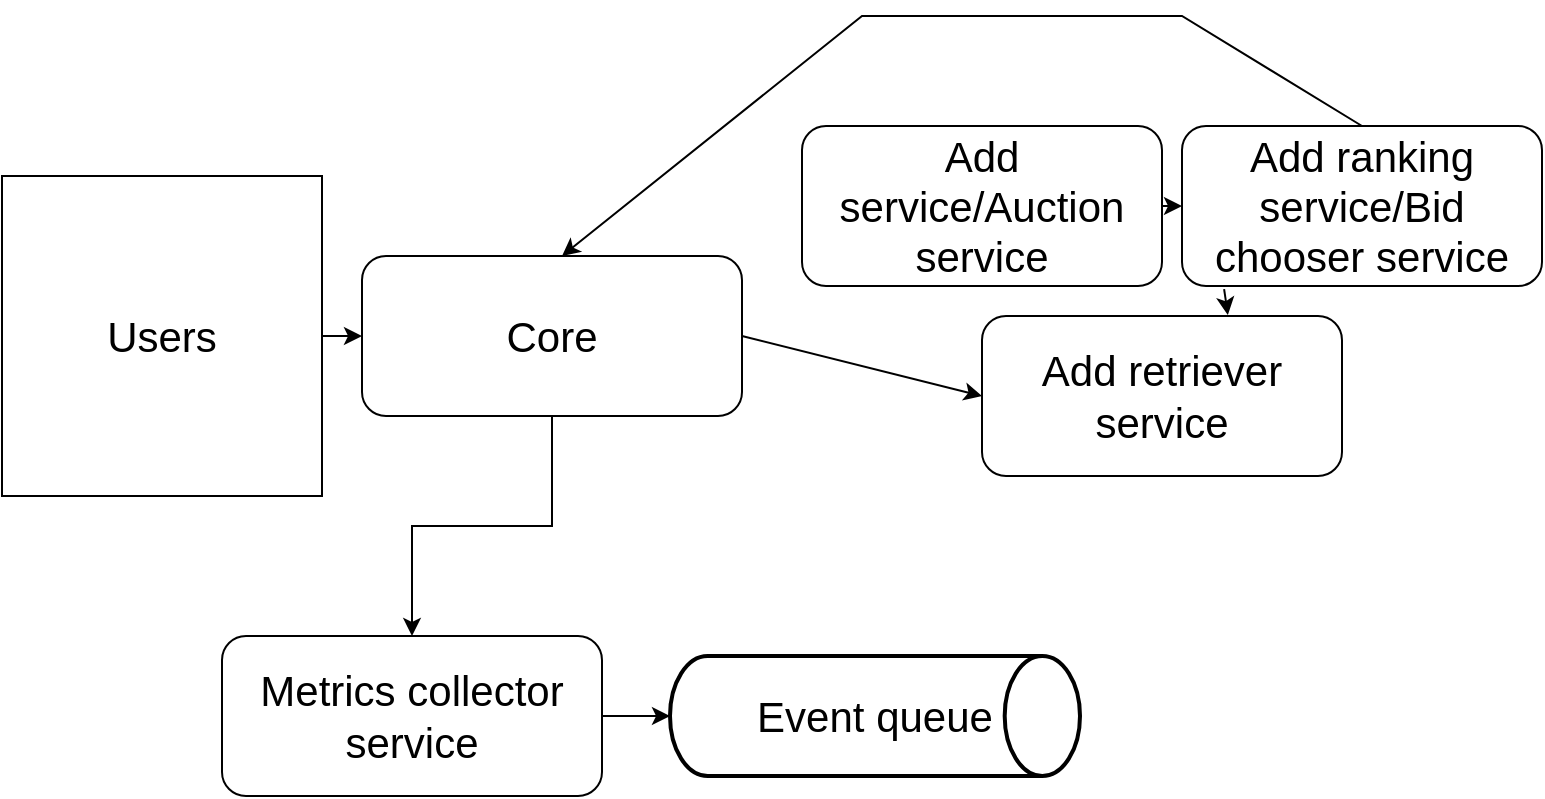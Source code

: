 <mxfile version="20.2.2" type="github">
  <diagram id="C5RBs43oDa-KdzZeNtuy" name="Page-1">
    <mxGraphModel dx="960" dy="634" grid="1" gridSize="10" guides="1" tooltips="1" connect="1" arrows="1" fold="1" page="1" pageScale="1" pageWidth="827" pageHeight="1169" math="0" shadow="0">
      <root>
        <mxCell id="WIyWlLk6GJQsqaUBKTNV-0" />
        <mxCell id="WIyWlLk6GJQsqaUBKTNV-1" parent="WIyWlLk6GJQsqaUBKTNV-0" />
        <mxCell id="nX3zoIiRxe3SXxiKhmAb-9" style="edgeStyle=orthogonalEdgeStyle;rounded=0;orthogonalLoop=1;jettySize=auto;html=1;exitX=1;exitY=0.5;exitDx=0;exitDy=0;entryX=0;entryY=0.5;entryDx=0;entryDy=0;fontSize=21;" edge="1" parent="WIyWlLk6GJQsqaUBKTNV-1" source="nX3zoIiRxe3SXxiKhmAb-0" target="nX3zoIiRxe3SXxiKhmAb-1">
          <mxGeometry relative="1" as="geometry" />
        </mxCell>
        <mxCell id="nX3zoIiRxe3SXxiKhmAb-22" style="edgeStyle=orthogonalEdgeStyle;rounded=0;orthogonalLoop=1;jettySize=auto;html=1;exitX=0.5;exitY=1;exitDx=0;exitDy=0;fontSize=21;" edge="1" parent="WIyWlLk6GJQsqaUBKTNV-1" source="nX3zoIiRxe3SXxiKhmAb-1" target="nX3zoIiRxe3SXxiKhmAb-20">
          <mxGeometry relative="1" as="geometry" />
        </mxCell>
        <mxCell id="nX3zoIiRxe3SXxiKhmAb-0" value="&lt;font style=&quot;font-size: 21px;&quot;&gt;Users&lt;/font&gt;" style="whiteSpace=wrap;html=1;aspect=fixed;" vertex="1" parent="WIyWlLk6GJQsqaUBKTNV-1">
          <mxGeometry x="30" y="160" width="160" height="160" as="geometry" />
        </mxCell>
        <mxCell id="nX3zoIiRxe3SXxiKhmAb-1" value="Core" style="rounded=1;whiteSpace=wrap;html=1;fontSize=21;" vertex="1" parent="WIyWlLk6GJQsqaUBKTNV-1">
          <mxGeometry x="210" y="200" width="190" height="80" as="geometry" />
        </mxCell>
        <mxCell id="nX3zoIiRxe3SXxiKhmAb-4" value="Add service/Auction service" style="rounded=1;whiteSpace=wrap;html=1;fontSize=21;fillColor=none;" vertex="1" parent="WIyWlLk6GJQsqaUBKTNV-1">
          <mxGeometry x="430" y="135" width="180" height="80" as="geometry" />
        </mxCell>
        <mxCell id="nX3zoIiRxe3SXxiKhmAb-6" value="Add ranking service/Bid chooser service" style="rounded=1;whiteSpace=wrap;html=1;fontSize=21;fillColor=none;" vertex="1" parent="WIyWlLk6GJQsqaUBKTNV-1">
          <mxGeometry x="620" y="135" width="180" height="80" as="geometry" />
        </mxCell>
        <mxCell id="nX3zoIiRxe3SXxiKhmAb-7" value="Add retriever service" style="rounded=1;whiteSpace=wrap;html=1;fontSize=21;fillColor=none;" vertex="1" parent="WIyWlLk6GJQsqaUBKTNV-1">
          <mxGeometry x="520" y="230" width="180" height="80" as="geometry" />
        </mxCell>
        <mxCell id="nX3zoIiRxe3SXxiKhmAb-13" value="" style="endArrow=classic;html=1;rounded=0;fontSize=21;exitX=1;exitY=0.5;exitDx=0;exitDy=0;entryX=0;entryY=0.5;entryDx=0;entryDy=0;" edge="1" parent="WIyWlLk6GJQsqaUBKTNV-1" source="nX3zoIiRxe3SXxiKhmAb-1" target="nX3zoIiRxe3SXxiKhmAb-7">
          <mxGeometry width="50" height="50" relative="1" as="geometry">
            <mxPoint x="290" y="370" as="sourcePoint" />
            <mxPoint x="414" y="239.355" as="targetPoint" />
          </mxGeometry>
        </mxCell>
        <mxCell id="nX3zoIiRxe3SXxiKhmAb-16" value="" style="endArrow=classic;html=1;rounded=0;fontSize=21;exitX=1;exitY=0.5;exitDx=0;exitDy=0;entryX=0;entryY=0.5;entryDx=0;entryDy=0;" edge="1" parent="WIyWlLk6GJQsqaUBKTNV-1" source="nX3zoIiRxe3SXxiKhmAb-4" target="nX3zoIiRxe3SXxiKhmAb-6">
          <mxGeometry width="50" height="50" relative="1" as="geometry">
            <mxPoint x="430" y="410" as="sourcePoint" />
            <mxPoint x="480" y="360" as="targetPoint" />
          </mxGeometry>
        </mxCell>
        <mxCell id="nX3zoIiRxe3SXxiKhmAb-17" value="" style="endArrow=classic;html=1;rounded=0;fontSize=21;exitX=0.117;exitY=1.019;exitDx=0;exitDy=0;exitPerimeter=0;entryX=0.683;entryY=-0.006;entryDx=0;entryDy=0;entryPerimeter=0;" edge="1" parent="WIyWlLk6GJQsqaUBKTNV-1" source="nX3zoIiRxe3SXxiKhmAb-6" target="nX3zoIiRxe3SXxiKhmAb-7">
          <mxGeometry width="50" height="50" relative="1" as="geometry">
            <mxPoint x="290" y="370" as="sourcePoint" />
            <mxPoint x="340" y="320" as="targetPoint" />
          </mxGeometry>
        </mxCell>
        <mxCell id="nX3zoIiRxe3SXxiKhmAb-23" style="edgeStyle=orthogonalEdgeStyle;rounded=0;orthogonalLoop=1;jettySize=auto;html=1;exitX=1;exitY=0.5;exitDx=0;exitDy=0;entryX=0;entryY=0.5;entryDx=0;entryDy=0;entryPerimeter=0;fontSize=21;" edge="1" parent="WIyWlLk6GJQsqaUBKTNV-1" source="nX3zoIiRxe3SXxiKhmAb-20" target="nX3zoIiRxe3SXxiKhmAb-21">
          <mxGeometry relative="1" as="geometry" />
        </mxCell>
        <mxCell id="nX3zoIiRxe3SXxiKhmAb-20" value="Metrics collector service" style="rounded=1;whiteSpace=wrap;html=1;fontSize=21;" vertex="1" parent="WIyWlLk6GJQsqaUBKTNV-1">
          <mxGeometry x="140" y="390" width="190" height="80" as="geometry" />
        </mxCell>
        <mxCell id="nX3zoIiRxe3SXxiKhmAb-21" value="Event queue" style="strokeWidth=2;html=1;shape=mxgraph.flowchart.direct_data;whiteSpace=wrap;fontSize=21;fillColor=none;" vertex="1" parent="WIyWlLk6GJQsqaUBKTNV-1">
          <mxGeometry x="364" y="400" width="205" height="60" as="geometry" />
        </mxCell>
        <mxCell id="nX3zoIiRxe3SXxiKhmAb-26" value="" style="endArrow=classic;html=1;rounded=0;fontSize=21;exitX=0.5;exitY=0;exitDx=0;exitDy=0;" edge="1" parent="WIyWlLk6GJQsqaUBKTNV-1" source="nX3zoIiRxe3SXxiKhmAb-6">
          <mxGeometry relative="1" as="geometry">
            <mxPoint x="380" y="330" as="sourcePoint" />
            <mxPoint x="310" y="200" as="targetPoint" />
            <Array as="points">
              <mxPoint x="620" y="80" />
              <mxPoint x="460" y="80" />
              <mxPoint x="310" y="200" />
            </Array>
          </mxGeometry>
        </mxCell>
      </root>
    </mxGraphModel>
  </diagram>
</mxfile>
